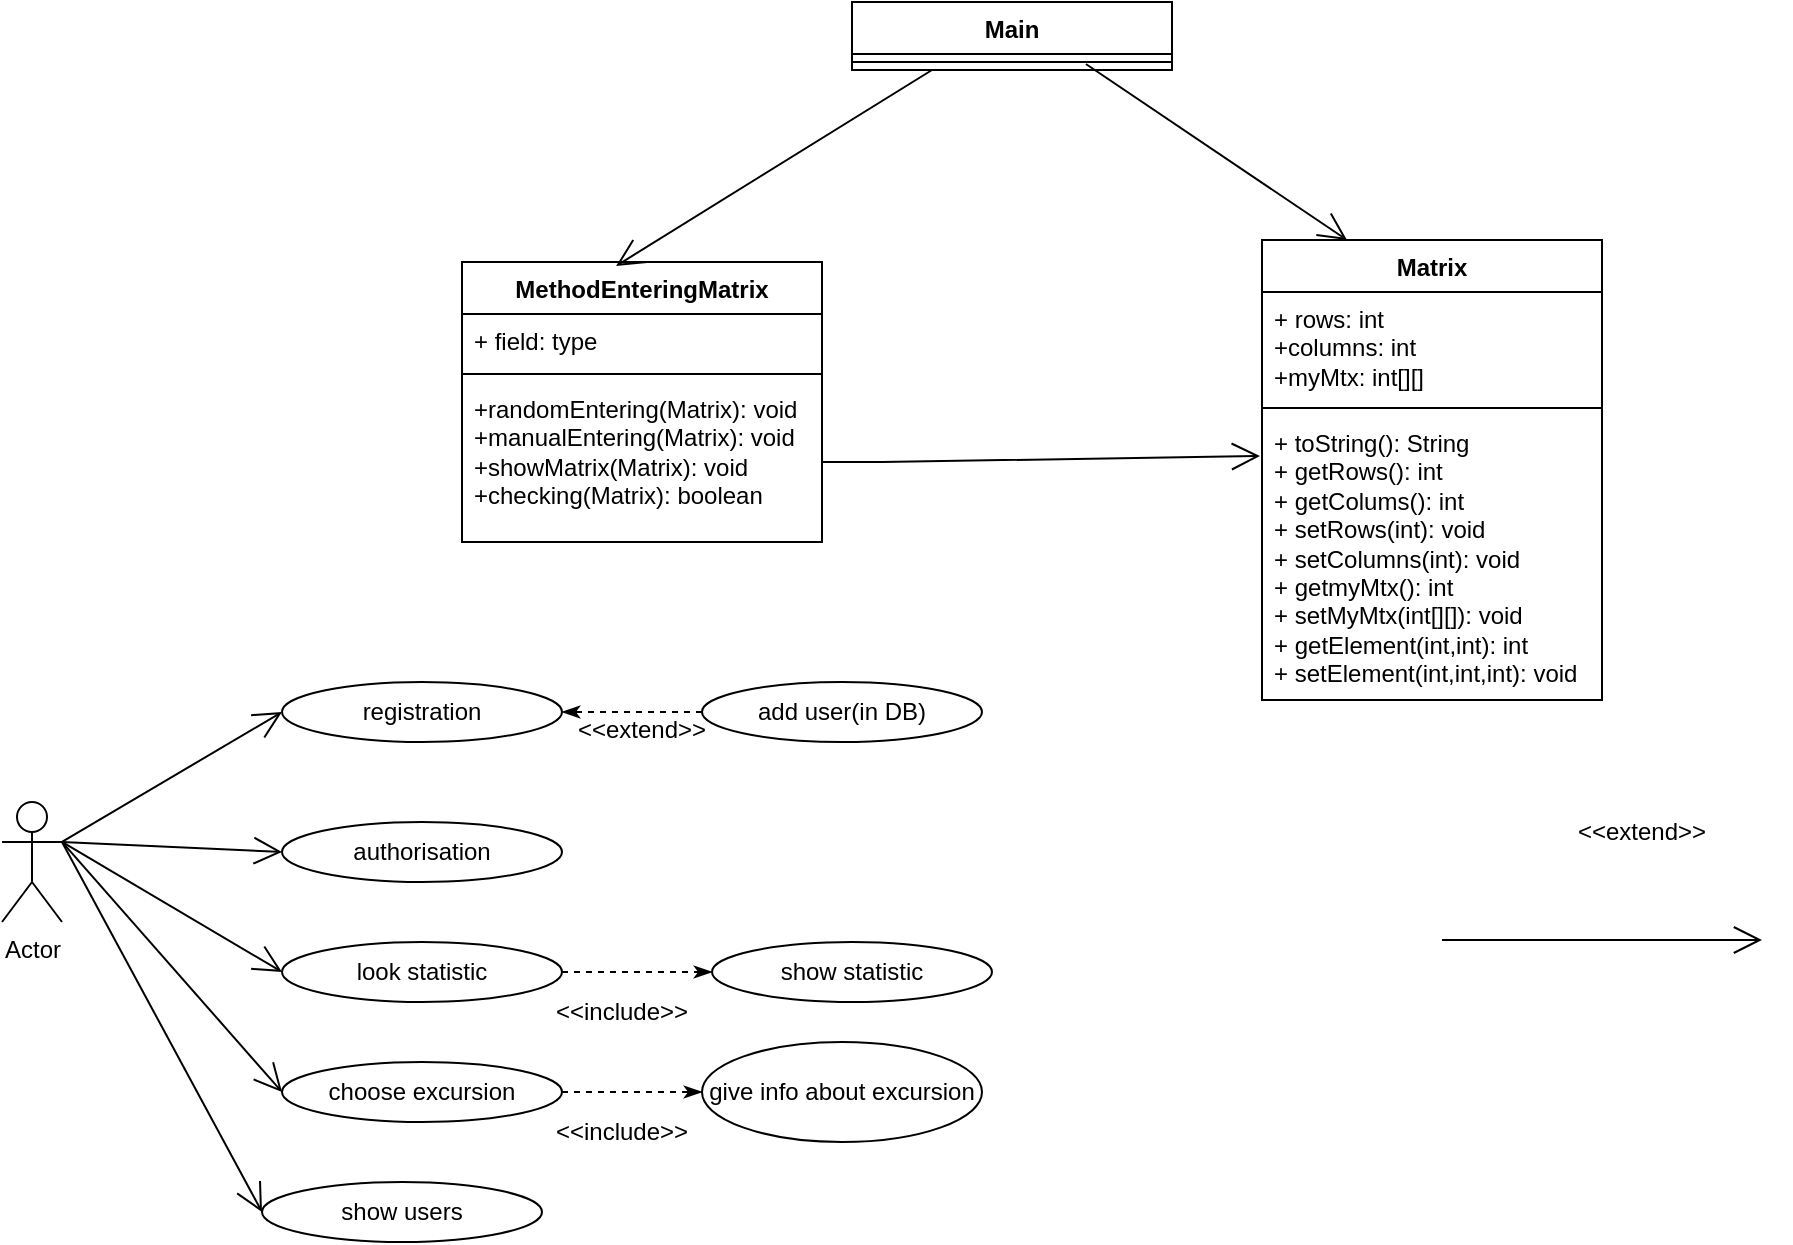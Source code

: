 <mxfile version="21.6.1" type="github">
  <diagram id="BptOMOonJFDbjRiL_tEQ" name="Page-1">
    <mxGraphModel dx="1378" dy="807" grid="1" gridSize="10" guides="1" tooltips="1" connect="1" arrows="1" fold="1" page="1" pageScale="1" pageWidth="1169" pageHeight="827" math="0" shadow="0">
      <root>
        <mxCell id="0" />
        <mxCell id="1" parent="0" />
        <mxCell id="zhgeAJGjvAQVOfTo32MG-1" value="Main" style="swimlane;fontStyle=1;align=center;verticalAlign=top;childLayout=stackLayout;horizontal=1;startSize=26;horizontalStack=0;resizeParent=1;resizeParentMax=0;resizeLast=0;collapsible=1;marginBottom=0;whiteSpace=wrap;html=1;" parent="1" vertex="1">
          <mxGeometry x="585" y="180" width="160" height="34" as="geometry" />
        </mxCell>
        <mxCell id="zhgeAJGjvAQVOfTo32MG-3" value="" style="line;strokeWidth=1;fillColor=none;align=left;verticalAlign=middle;spacingTop=-1;spacingLeft=3;spacingRight=3;rotatable=0;labelPosition=right;points=[];portConstraint=eastwest;strokeColor=inherit;" parent="zhgeAJGjvAQVOfTo32MG-1" vertex="1">
          <mxGeometry y="26" width="160" height="8" as="geometry" />
        </mxCell>
        <mxCell id="zhgeAJGjvAQVOfTo32MG-5" value="MethodEnteringMatrix" style="swimlane;fontStyle=1;align=center;verticalAlign=top;childLayout=stackLayout;horizontal=1;startSize=26;horizontalStack=0;resizeParent=1;resizeParentMax=0;resizeLast=0;collapsible=1;marginBottom=0;whiteSpace=wrap;html=1;" parent="1" vertex="1">
          <mxGeometry x="390" y="310" width="180" height="140" as="geometry" />
        </mxCell>
        <mxCell id="zhgeAJGjvAQVOfTo32MG-6" value="+ field: type" style="text;strokeColor=none;fillColor=none;align=left;verticalAlign=top;spacingLeft=4;spacingRight=4;overflow=hidden;rotatable=0;points=[[0,0.5],[1,0.5]];portConstraint=eastwest;whiteSpace=wrap;html=1;" parent="zhgeAJGjvAQVOfTo32MG-5" vertex="1">
          <mxGeometry y="26" width="180" height="26" as="geometry" />
        </mxCell>
        <mxCell id="zhgeAJGjvAQVOfTo32MG-7" value="" style="line;strokeWidth=1;fillColor=none;align=left;verticalAlign=middle;spacingTop=-1;spacingLeft=3;spacingRight=3;rotatable=0;labelPosition=right;points=[];portConstraint=eastwest;strokeColor=inherit;" parent="zhgeAJGjvAQVOfTo32MG-5" vertex="1">
          <mxGeometry y="52" width="180" height="8" as="geometry" />
        </mxCell>
        <mxCell id="zhgeAJGjvAQVOfTo32MG-8" value="+randomEntering(Matrix): void&lt;br&gt;+manualEntering(Matrix): void&lt;br&gt;&lt;span style=&quot;background-color: initial;&quot;&gt;+showMatrix(Matrix): void&lt;br&gt;+checking(Matrix): boolean&lt;br&gt;&lt;/span&gt;" style="text;strokeColor=none;fillColor=none;align=left;verticalAlign=top;spacingLeft=4;spacingRight=4;overflow=hidden;rotatable=0;points=[[0,0.5],[1,0.5]];portConstraint=eastwest;whiteSpace=wrap;html=1;" parent="zhgeAJGjvAQVOfTo32MG-5" vertex="1">
          <mxGeometry y="60" width="180" height="80" as="geometry" />
        </mxCell>
        <mxCell id="zhgeAJGjvAQVOfTo32MG-9" value="Matrix" style="swimlane;fontStyle=1;align=center;verticalAlign=top;childLayout=stackLayout;horizontal=1;startSize=26;horizontalStack=0;resizeParent=1;resizeParentMax=0;resizeLast=0;collapsible=1;marginBottom=0;whiteSpace=wrap;html=1;" parent="1" vertex="1">
          <mxGeometry x="790" y="299" width="170" height="230" as="geometry" />
        </mxCell>
        <mxCell id="zhgeAJGjvAQVOfTo32MG-10" value="+ rows: int&lt;br&gt;+columns: int&lt;br&gt;+myMtx: int[][]" style="text;strokeColor=none;fillColor=none;align=left;verticalAlign=top;spacingLeft=4;spacingRight=4;overflow=hidden;rotatable=0;points=[[0,0.5],[1,0.5]];portConstraint=eastwest;whiteSpace=wrap;html=1;" parent="zhgeAJGjvAQVOfTo32MG-9" vertex="1">
          <mxGeometry y="26" width="170" height="54" as="geometry" />
        </mxCell>
        <mxCell id="zhgeAJGjvAQVOfTo32MG-11" value="" style="line;strokeWidth=1;fillColor=none;align=left;verticalAlign=middle;spacingTop=-1;spacingLeft=3;spacingRight=3;rotatable=0;labelPosition=right;points=[];portConstraint=eastwest;strokeColor=inherit;" parent="zhgeAJGjvAQVOfTo32MG-9" vertex="1">
          <mxGeometry y="80" width="170" height="8" as="geometry" />
        </mxCell>
        <mxCell id="zhgeAJGjvAQVOfTo32MG-12" value="+ toString(): String&lt;br&gt;+ getRows(): int&lt;br&gt;+ getColums(): int&lt;br&gt;+ setRows(int): void&lt;br&gt;+ setColumns(int): void&lt;br&gt;+ getmyMtx(): int&lt;br&gt;+ setMyMtx(int[][]): void&lt;br&gt;+ getElement(int,int): int&lt;br&gt;+ setElement(int,int,int): void" style="text;strokeColor=none;fillColor=none;align=left;verticalAlign=top;spacingLeft=4;spacingRight=4;overflow=hidden;rotatable=0;points=[[0,0.5],[1,0.5]];portConstraint=eastwest;whiteSpace=wrap;html=1;" parent="zhgeAJGjvAQVOfTo32MG-9" vertex="1">
          <mxGeometry y="88" width="170" height="142" as="geometry" />
        </mxCell>
        <mxCell id="zhgeAJGjvAQVOfTo32MG-13" value="" style="endArrow=open;endFill=1;endSize=12;html=1;rounded=0;entryX=-0.006;entryY=0.141;entryDx=0;entryDy=0;entryPerimeter=0;" parent="1" target="zhgeAJGjvAQVOfTo32MG-12" edge="1">
          <mxGeometry width="160" relative="1" as="geometry">
            <mxPoint x="570" y="410" as="sourcePoint" />
            <mxPoint x="680" y="410" as="targetPoint" />
            <Array as="points">
              <mxPoint x="600" y="410" />
            </Array>
          </mxGeometry>
        </mxCell>
        <mxCell id="zhgeAJGjvAQVOfTo32MG-14" value="" style="endArrow=open;endFill=1;endSize=12;html=1;rounded=0;entryX=0.25;entryY=0;entryDx=0;entryDy=0;exitX=0.731;exitY=0.625;exitDx=0;exitDy=0;exitPerimeter=0;" parent="1" source="zhgeAJGjvAQVOfTo32MG-3" target="zhgeAJGjvAQVOfTo32MG-9" edge="1">
          <mxGeometry width="160" relative="1" as="geometry">
            <mxPoint x="710" y="220" as="sourcePoint" />
            <mxPoint x="1080" y="130" as="targetPoint" />
            <Array as="points" />
          </mxGeometry>
        </mxCell>
        <mxCell id="zhgeAJGjvAQVOfTo32MG-15" value="" style="endArrow=open;endFill=1;endSize=12;html=1;rounded=0;entryX=0.428;entryY=0.014;entryDx=0;entryDy=0;entryPerimeter=0;exitX=0.25;exitY=1;exitDx=0;exitDy=0;" parent="1" source="zhgeAJGjvAQVOfTo32MG-1" target="zhgeAJGjvAQVOfTo32MG-5" edge="1">
          <mxGeometry width="160" relative="1" as="geometry">
            <mxPoint x="460" y="230" as="sourcePoint" />
            <mxPoint x="620" y="230" as="targetPoint" />
            <Array as="points" />
          </mxGeometry>
        </mxCell>
        <mxCell id="1Cxm3_bF26BlQqhh6gpz-1" value="registration" style="ellipse;whiteSpace=wrap;html=1;" vertex="1" parent="1">
          <mxGeometry x="300" y="520" width="140" height="30" as="geometry" />
        </mxCell>
        <mxCell id="1Cxm3_bF26BlQqhh6gpz-2" value="Actor" style="shape=umlActor;verticalLabelPosition=bottom;verticalAlign=top;html=1;" vertex="1" parent="1">
          <mxGeometry x="160" y="580" width="30" height="60" as="geometry" />
        </mxCell>
        <mxCell id="1Cxm3_bF26BlQqhh6gpz-3" value="authorisation" style="ellipse;whiteSpace=wrap;html=1;" vertex="1" parent="1">
          <mxGeometry x="300" y="590" width="140" height="30" as="geometry" />
        </mxCell>
        <mxCell id="1Cxm3_bF26BlQqhh6gpz-4" value="look statistic" style="ellipse;whiteSpace=wrap;html=1;" vertex="1" parent="1">
          <mxGeometry x="300" y="650" width="140" height="30" as="geometry" />
        </mxCell>
        <mxCell id="1Cxm3_bF26BlQqhh6gpz-5" value="choose excursion" style="ellipse;whiteSpace=wrap;html=1;" vertex="1" parent="1">
          <mxGeometry x="300" y="710" width="140" height="30" as="geometry" />
        </mxCell>
        <mxCell id="1Cxm3_bF26BlQqhh6gpz-7" value="show statistic" style="ellipse;whiteSpace=wrap;html=1;" vertex="1" parent="1">
          <mxGeometry x="515" y="650" width="140" height="30" as="geometry" />
        </mxCell>
        <mxCell id="1Cxm3_bF26BlQqhh6gpz-8" value="give info about excursion" style="ellipse;whiteSpace=wrap;html=1;" vertex="1" parent="1">
          <mxGeometry x="510" y="700" width="140" height="50" as="geometry" />
        </mxCell>
        <mxCell id="1Cxm3_bF26BlQqhh6gpz-9" value="" style="endArrow=open;endFill=1;endSize=12;html=1;rounded=0;" edge="1" parent="1">
          <mxGeometry width="160" relative="1" as="geometry">
            <mxPoint x="880" y="649" as="sourcePoint" />
            <mxPoint x="1040" y="649" as="targetPoint" />
          </mxGeometry>
        </mxCell>
        <mxCell id="1Cxm3_bF26BlQqhh6gpz-10" value="" style="endArrow=classicThin;html=1;rounded=0;dashed=1;endFill=1;exitX=1;exitY=0.5;exitDx=0;exitDy=0;entryX=0;entryY=0.5;entryDx=0;entryDy=0;" edge="1" parent="1" source="1Cxm3_bF26BlQqhh6gpz-4" target="1Cxm3_bF26BlQqhh6gpz-7">
          <mxGeometry width="50" height="50" relative="1" as="geometry">
            <mxPoint x="550" y="600" as="sourcePoint" />
            <mxPoint x="600" y="550" as="targetPoint" />
          </mxGeometry>
        </mxCell>
        <mxCell id="1Cxm3_bF26BlQqhh6gpz-11" value="" style="endArrow=classicThin;html=1;rounded=0;dashed=1;endFill=1;exitX=1;exitY=0.5;exitDx=0;exitDy=0;entryX=0;entryY=0.5;entryDx=0;entryDy=0;" edge="1" parent="1" source="1Cxm3_bF26BlQqhh6gpz-5" target="1Cxm3_bF26BlQqhh6gpz-8">
          <mxGeometry width="50" height="50" relative="1" as="geometry">
            <mxPoint x="680" y="550" as="sourcePoint" />
            <mxPoint x="730" y="500" as="targetPoint" />
          </mxGeometry>
        </mxCell>
        <mxCell id="1Cxm3_bF26BlQqhh6gpz-12" value="&amp;lt;&amp;lt;extend&amp;gt;&amp;gt;" style="text;html=1;strokeColor=none;fillColor=none;align=center;verticalAlign=middle;whiteSpace=wrap;rounded=0;" vertex="1" parent="1">
          <mxGeometry x="950" y="580" width="60" height="30" as="geometry" />
        </mxCell>
        <mxCell id="1Cxm3_bF26BlQqhh6gpz-13" value="&amp;lt;&amp;lt;include&amp;gt;&amp;gt;" style="text;html=1;strokeColor=none;fillColor=none;align=center;verticalAlign=middle;whiteSpace=wrap;rounded=0;" vertex="1" parent="1">
          <mxGeometry x="440" y="730" width="60" height="30" as="geometry" />
        </mxCell>
        <mxCell id="1Cxm3_bF26BlQqhh6gpz-14" value="&amp;lt;&amp;lt;include&amp;gt;&amp;gt;" style="text;html=1;strokeColor=none;fillColor=none;align=center;verticalAlign=middle;whiteSpace=wrap;rounded=0;" vertex="1" parent="1">
          <mxGeometry x="440" y="670" width="60" height="30" as="geometry" />
        </mxCell>
        <mxCell id="1Cxm3_bF26BlQqhh6gpz-15" value="" style="endArrow=open;endFill=1;endSize=12;html=1;rounded=0;exitX=1;exitY=0.333;exitDx=0;exitDy=0;exitPerimeter=0;entryX=0;entryY=0.5;entryDx=0;entryDy=0;" edge="1" parent="1" source="1Cxm3_bF26BlQqhh6gpz-2" target="1Cxm3_bF26BlQqhh6gpz-1">
          <mxGeometry width="160" relative="1" as="geometry">
            <mxPoint x="220" y="560" as="sourcePoint" />
            <mxPoint x="380" y="560" as="targetPoint" />
          </mxGeometry>
        </mxCell>
        <mxCell id="1Cxm3_bF26BlQqhh6gpz-16" value="" style="endArrow=open;endFill=1;endSize=12;html=1;rounded=0;exitX=1;exitY=0.333;exitDx=0;exitDy=0;exitPerimeter=0;entryX=0;entryY=0.5;entryDx=0;entryDy=0;" edge="1" parent="1" source="1Cxm3_bF26BlQqhh6gpz-2" target="1Cxm3_bF26BlQqhh6gpz-3">
          <mxGeometry width="160" relative="1" as="geometry">
            <mxPoint x="220" y="610" as="sourcePoint" />
            <mxPoint x="380" y="610" as="targetPoint" />
          </mxGeometry>
        </mxCell>
        <mxCell id="1Cxm3_bF26BlQqhh6gpz-17" value="" style="endArrow=open;endFill=1;endSize=12;html=1;rounded=0;exitX=1;exitY=0.333;exitDx=0;exitDy=0;exitPerimeter=0;entryX=0;entryY=0.5;entryDx=0;entryDy=0;" edge="1" parent="1" source="1Cxm3_bF26BlQqhh6gpz-2" target="1Cxm3_bF26BlQqhh6gpz-4">
          <mxGeometry width="160" relative="1" as="geometry">
            <mxPoint x="230" y="650" as="sourcePoint" />
            <mxPoint x="390" y="650" as="targetPoint" />
          </mxGeometry>
        </mxCell>
        <mxCell id="1Cxm3_bF26BlQqhh6gpz-18" value="" style="endArrow=open;endFill=1;endSize=12;html=1;rounded=0;exitX=1;exitY=0.333;exitDx=0;exitDy=0;exitPerimeter=0;entryX=0;entryY=0.5;entryDx=0;entryDy=0;" edge="1" parent="1" source="1Cxm3_bF26BlQqhh6gpz-2" target="1Cxm3_bF26BlQqhh6gpz-5">
          <mxGeometry width="160" relative="1" as="geometry">
            <mxPoint x="220" y="650" as="sourcePoint" />
            <mxPoint x="299" y="717" as="targetPoint" />
          </mxGeometry>
        </mxCell>
        <mxCell id="1Cxm3_bF26BlQqhh6gpz-21" value="add user(in DB)" style="ellipse;whiteSpace=wrap;html=1;" vertex="1" parent="1">
          <mxGeometry x="510" y="520" width="140" height="30" as="geometry" />
        </mxCell>
        <mxCell id="1Cxm3_bF26BlQqhh6gpz-22" value="" style="endArrow=classicThin;html=1;rounded=0;dashed=1;endFill=1;exitX=0;exitY=0.5;exitDx=0;exitDy=0;entryX=1;entryY=0.5;entryDx=0;entryDy=0;" edge="1" parent="1" source="1Cxm3_bF26BlQqhh6gpz-21" target="1Cxm3_bF26BlQqhh6gpz-1">
          <mxGeometry width="50" height="50" relative="1" as="geometry">
            <mxPoint x="460" y="500" as="sourcePoint" />
            <mxPoint x="535" y="500" as="targetPoint" />
          </mxGeometry>
        </mxCell>
        <mxCell id="1Cxm3_bF26BlQqhh6gpz-23" value="&amp;lt;&amp;lt;extend&amp;gt;&amp;gt;" style="text;html=1;strokeColor=none;fillColor=none;align=center;verticalAlign=middle;whiteSpace=wrap;rounded=0;" vertex="1" parent="1">
          <mxGeometry x="450" y="529" width="60" height="30" as="geometry" />
        </mxCell>
        <mxCell id="1Cxm3_bF26BlQqhh6gpz-24" value="show users" style="ellipse;whiteSpace=wrap;html=1;" vertex="1" parent="1">
          <mxGeometry x="290" y="770" width="140" height="30" as="geometry" />
        </mxCell>
        <mxCell id="1Cxm3_bF26BlQqhh6gpz-25" value="" style="endArrow=open;endFill=1;endSize=12;html=1;rounded=0;exitX=1;exitY=0.333;exitDx=0;exitDy=0;exitPerimeter=0;entryX=0;entryY=0.5;entryDx=0;entryDy=0;" edge="1" parent="1" source="1Cxm3_bF26BlQqhh6gpz-2" target="1Cxm3_bF26BlQqhh6gpz-24">
          <mxGeometry width="160" relative="1" as="geometry">
            <mxPoint x="190" y="710" as="sourcePoint" />
            <mxPoint x="350" y="710" as="targetPoint" />
          </mxGeometry>
        </mxCell>
      </root>
    </mxGraphModel>
  </diagram>
</mxfile>
